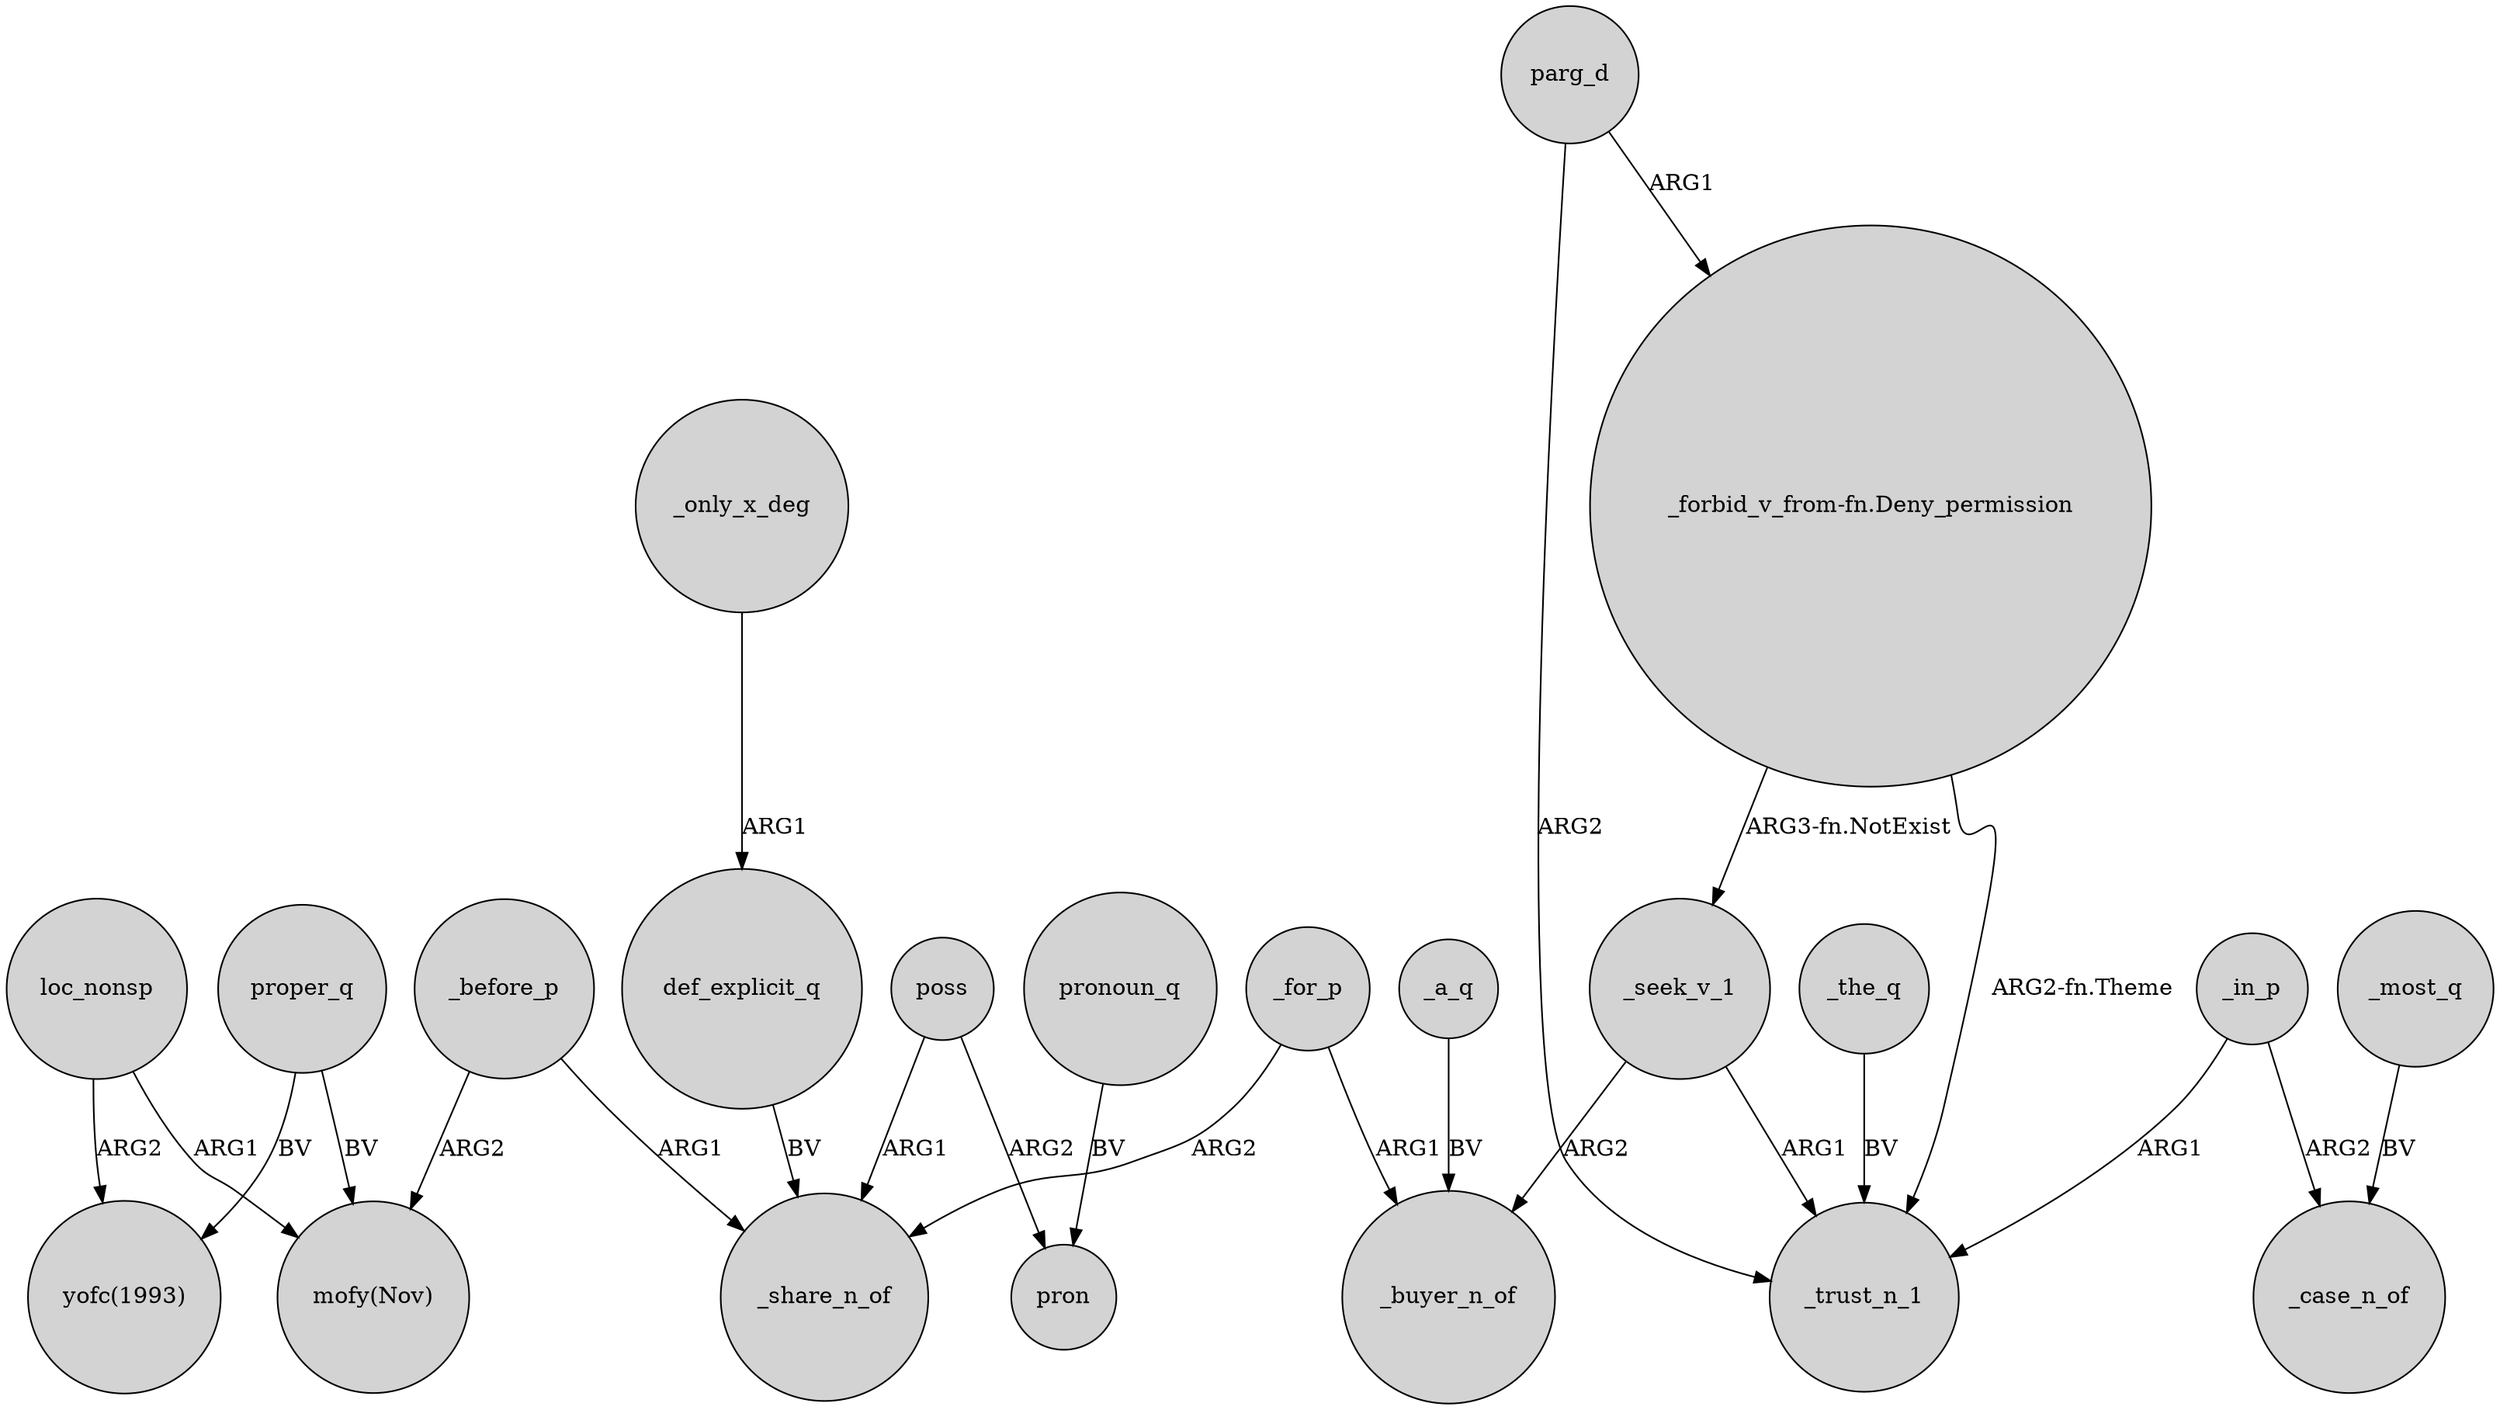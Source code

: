 digraph {
	node [shape=circle style=filled]
	loc_nonsp -> "yofc(1993)" [label=ARG2]
	poss -> pron [label=ARG2]
	_seek_v_1 -> _buyer_n_of [label=ARG2]
	_most_q -> _case_n_of [label=BV]
	proper_q -> "mofy(Nov)" [label=BV]
	_for_p -> _share_n_of [label=ARG2]
	_seek_v_1 -> _trust_n_1 [label=ARG1]
	_a_q -> _buyer_n_of [label=BV]
	"_forbid_v_from-fn.Deny_permission" -> _seek_v_1 [label="ARG3-fn.NotExist"]
	pronoun_q -> pron [label=BV]
	loc_nonsp -> "mofy(Nov)" [label=ARG1]
	parg_d -> _trust_n_1 [label=ARG2]
	parg_d -> "_forbid_v_from-fn.Deny_permission" [label=ARG1]
	_in_p -> _trust_n_1 [label=ARG1]
	_the_q -> _trust_n_1 [label=BV]
	_in_p -> _case_n_of [label=ARG2]
	_before_p -> _share_n_of [label=ARG1]
	"_forbid_v_from-fn.Deny_permission" -> _trust_n_1 [label="ARG2-fn.Theme"]
	_before_p -> "mofy(Nov)" [label=ARG2]
	_only_x_deg -> def_explicit_q [label=ARG1]
	poss -> _share_n_of [label=ARG1]
	def_explicit_q -> _share_n_of [label=BV]
	_for_p -> _buyer_n_of [label=ARG1]
	proper_q -> "yofc(1993)" [label=BV]
}

